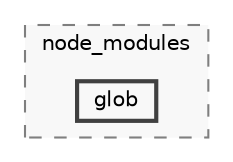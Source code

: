 digraph "backend/node_modules/glob"
{
 // LATEX_PDF_SIZE
  bgcolor="transparent";
  edge [fontname=Helvetica,fontsize=10,labelfontname=Helvetica,labelfontsize=10];
  node [fontname=Helvetica,fontsize=10,shape=box,height=0.2,width=0.4];
  compound=true
  subgraph clusterdir_86dbea9de526ba50b112ba867d8b4b1f {
    graph [ bgcolor="#f8f8f8", pencolor="grey50", label="node_modules", fontname=Helvetica,fontsize=10 style="filled,dashed", URL="dir_86dbea9de526ba50b112ba867d8b4b1f.html",tooltip=""]
  dir_ba3402c4b6a26338a8c39cc178b38a7b [label="glob", fillcolor="#f8f8f8", color="grey25", style="filled,bold", URL="dir_ba3402c4b6a26338a8c39cc178b38a7b.html",tooltip=""];
  }
}
